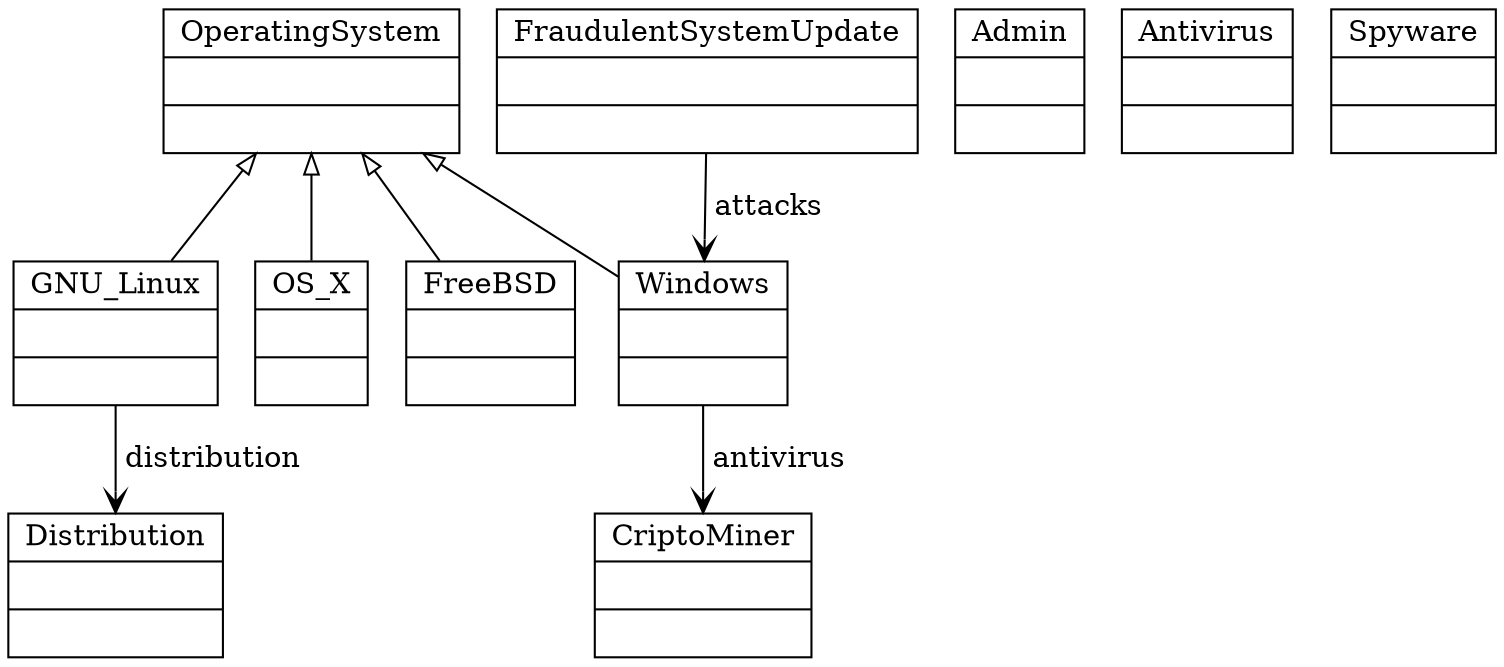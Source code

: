 digraph G {
	// windows antivirus points to new criptominer
	// new systemUpdates attacks windows (as always)

	node[shape=record]
	edge[dir=back, arrowtail=empty]

	OperatingSystem[label = "{OperatingSystem||}"]
	Admin[label="{Admin||}"]
	
	GNU_Linux[label = "{GNU_Linux||}"]
	OS_X[label = "{OS_X||}"]
	FreeBSD[label = "{FreeBSD||}"]
	Windows[label = "{Windows||}"]
	Antivirus[label = "{Antivirus||}"]
	Spyware[label = "{Spyware||}"]
	CriptoMiner[label = "{CriptoMiner||}"]
	FraudulentSystemUpdate[label = "{FraudulentSystemUpdate||}"]
	OperatingSystem->GNU_Linux[name="h1"];
	OperatingSystem->OS_X[name="h2"];
	OperatingSystem->FreeBSD[name="h3"];
	OperatingSystem->Windows[name="h4"];
	Windows->CriptoMiner[label=" antivirus ", dir=forward, arrowhead = vee, name="antivirus"];
	FraudulentSystemUpdate->Windows[label=" attacks ", dir=forward, arrowhead = vee, name="attacks"];
	Distribution[label = "{Distribution||}"]
	GNU_Linux->Distribution[label=" distribution ", dir=forward, arrowhead = vee, name="eDistr"];
}
